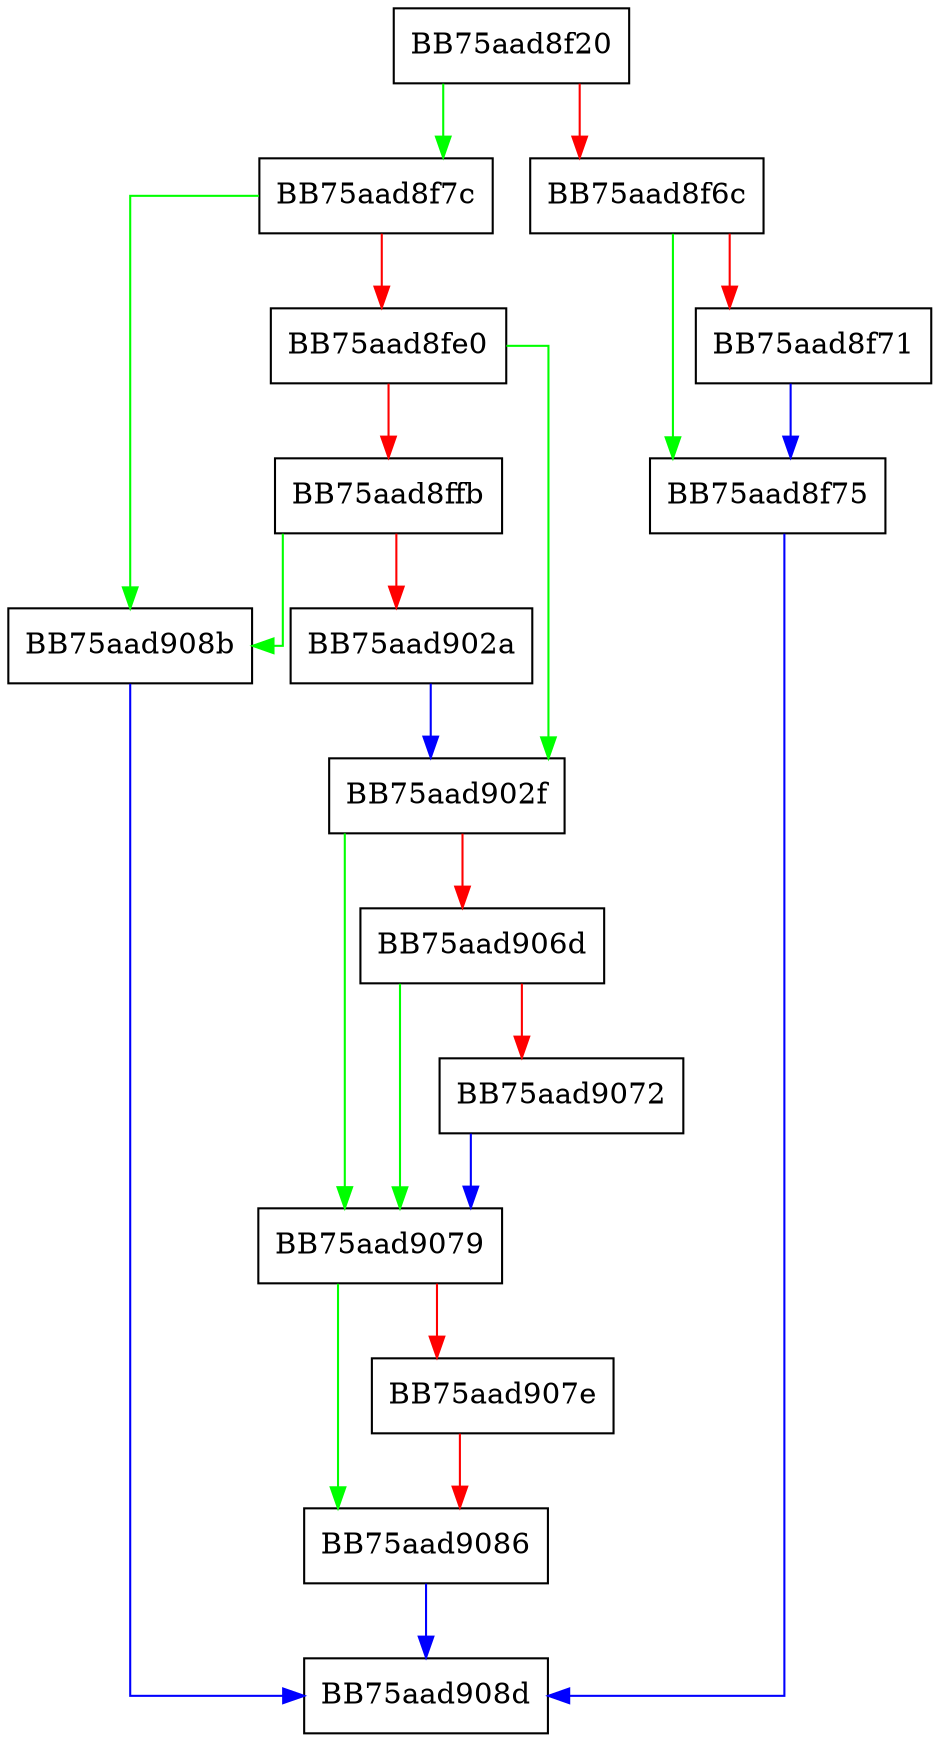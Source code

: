 digraph BMMatchFileEx2 {
  node [shape="box"];
  graph [splines=ortho];
  BB75aad8f20 -> BB75aad8f7c [color="green"];
  BB75aad8f20 -> BB75aad8f6c [color="red"];
  BB75aad8f6c -> BB75aad8f75 [color="green"];
  BB75aad8f6c -> BB75aad8f71 [color="red"];
  BB75aad8f71 -> BB75aad8f75 [color="blue"];
  BB75aad8f75 -> BB75aad908d [color="blue"];
  BB75aad8f7c -> BB75aad908b [color="green"];
  BB75aad8f7c -> BB75aad8fe0 [color="red"];
  BB75aad8fe0 -> BB75aad902f [color="green"];
  BB75aad8fe0 -> BB75aad8ffb [color="red"];
  BB75aad8ffb -> BB75aad908b [color="green"];
  BB75aad8ffb -> BB75aad902a [color="red"];
  BB75aad902a -> BB75aad902f [color="blue"];
  BB75aad902f -> BB75aad9079 [color="green"];
  BB75aad902f -> BB75aad906d [color="red"];
  BB75aad906d -> BB75aad9079 [color="green"];
  BB75aad906d -> BB75aad9072 [color="red"];
  BB75aad9072 -> BB75aad9079 [color="blue"];
  BB75aad9079 -> BB75aad9086 [color="green"];
  BB75aad9079 -> BB75aad907e [color="red"];
  BB75aad907e -> BB75aad9086 [color="red"];
  BB75aad9086 -> BB75aad908d [color="blue"];
  BB75aad908b -> BB75aad908d [color="blue"];
}